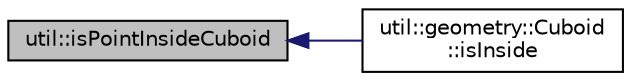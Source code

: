 digraph "util::isPointInsideCuboid"
{
  edge [fontname="Helvetica",fontsize="10",labelfontname="Helvetica",labelfontsize="10"];
  node [fontname="Helvetica",fontsize="10",shape=record];
  rankdir="LR";
  Node578 [label="util::isPointInsideCuboid",height=0.2,width=0.4,color="black", fillcolor="grey75", style="filled", fontcolor="black"];
  Node578 -> Node579 [dir="back",color="midnightblue",fontsize="10",style="solid",fontname="Helvetica"];
  Node579 [label="util::geometry::Cuboid\l::isInside",height=0.2,width=0.4,color="black", fillcolor="white", style="filled",URL="$classutil_1_1geometry_1_1Cuboid.html#afe82e005aa19087609908975812bf6d6",tooltip="Checks if point is inside this object. "];
}
